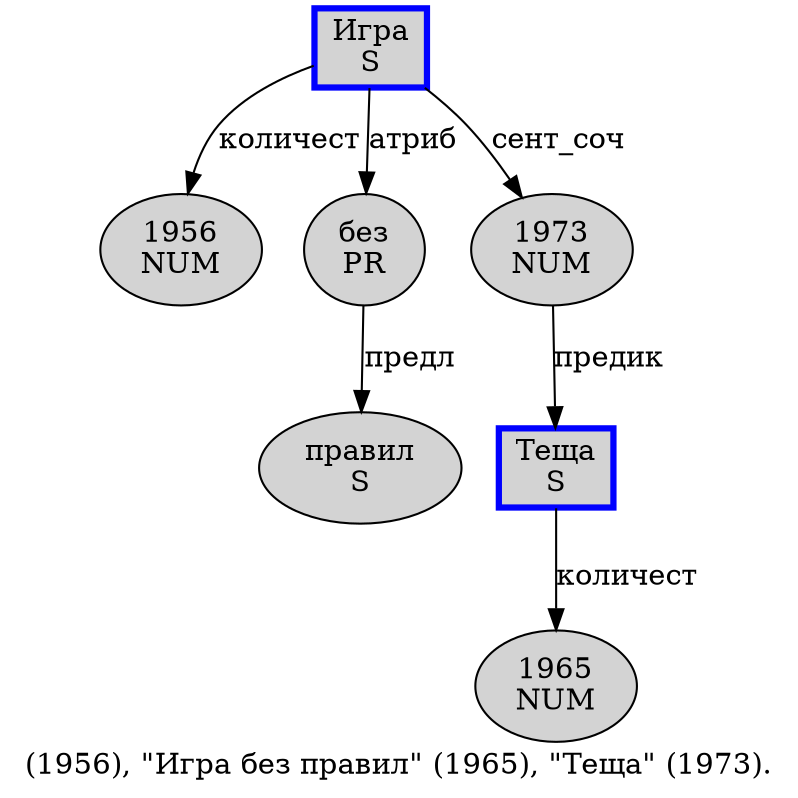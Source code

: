 digraph SENTENCE_74 {
	graph [label="(1956), \"Игра без правил\" (1965), \"Теща\" (1973)."]
	node [style=filled]
		1 [label="1956
NUM" color="" fillcolor=lightgray penwidth=1 shape=ellipse]
		5 [label="Игра
S" color=blue fillcolor=lightgray penwidth=3 shape=box]
		6 [label="без
PR" color="" fillcolor=lightgray penwidth=1 shape=ellipse]
		7 [label="правил
S" color="" fillcolor=lightgray penwidth=1 shape=ellipse]
		10 [label="1965
NUM" color="" fillcolor=lightgray penwidth=1 shape=ellipse]
		14 [label="Теща
S" color=blue fillcolor=lightgray penwidth=3 shape=box]
		17 [label="1973
NUM" color="" fillcolor=lightgray penwidth=1 shape=ellipse]
			6 -> 7 [label="предл"]
			17 -> 14 [label="предик"]
			5 -> 1 [label="количест"]
			5 -> 6 [label="атриб"]
			5 -> 17 [label="сент_соч"]
			14 -> 10 [label="количест"]
}